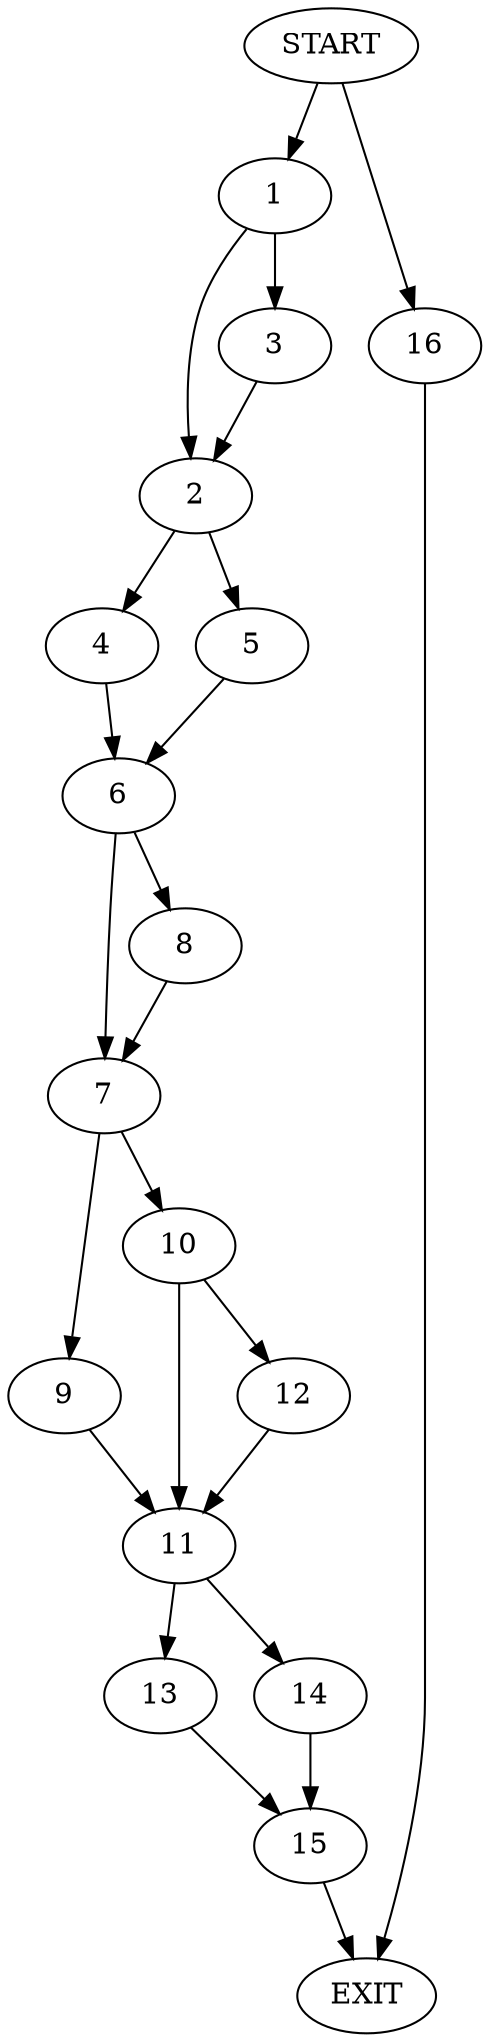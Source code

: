 digraph {
0 [label="START"]
17 [label="EXIT"]
0 -> 1
1 -> 2
1 -> 3
3 -> 2
2 -> 4
2 -> 5
4 -> 6
5 -> 6
6 -> 7
6 -> 8
7 -> 9
7 -> 10
8 -> 7
9 -> 11
10 -> 12
10 -> 11
11 -> 13
11 -> 14
12 -> 11
14 -> 15
13 -> 15
15 -> 17
0 -> 16
16 -> 17
}

